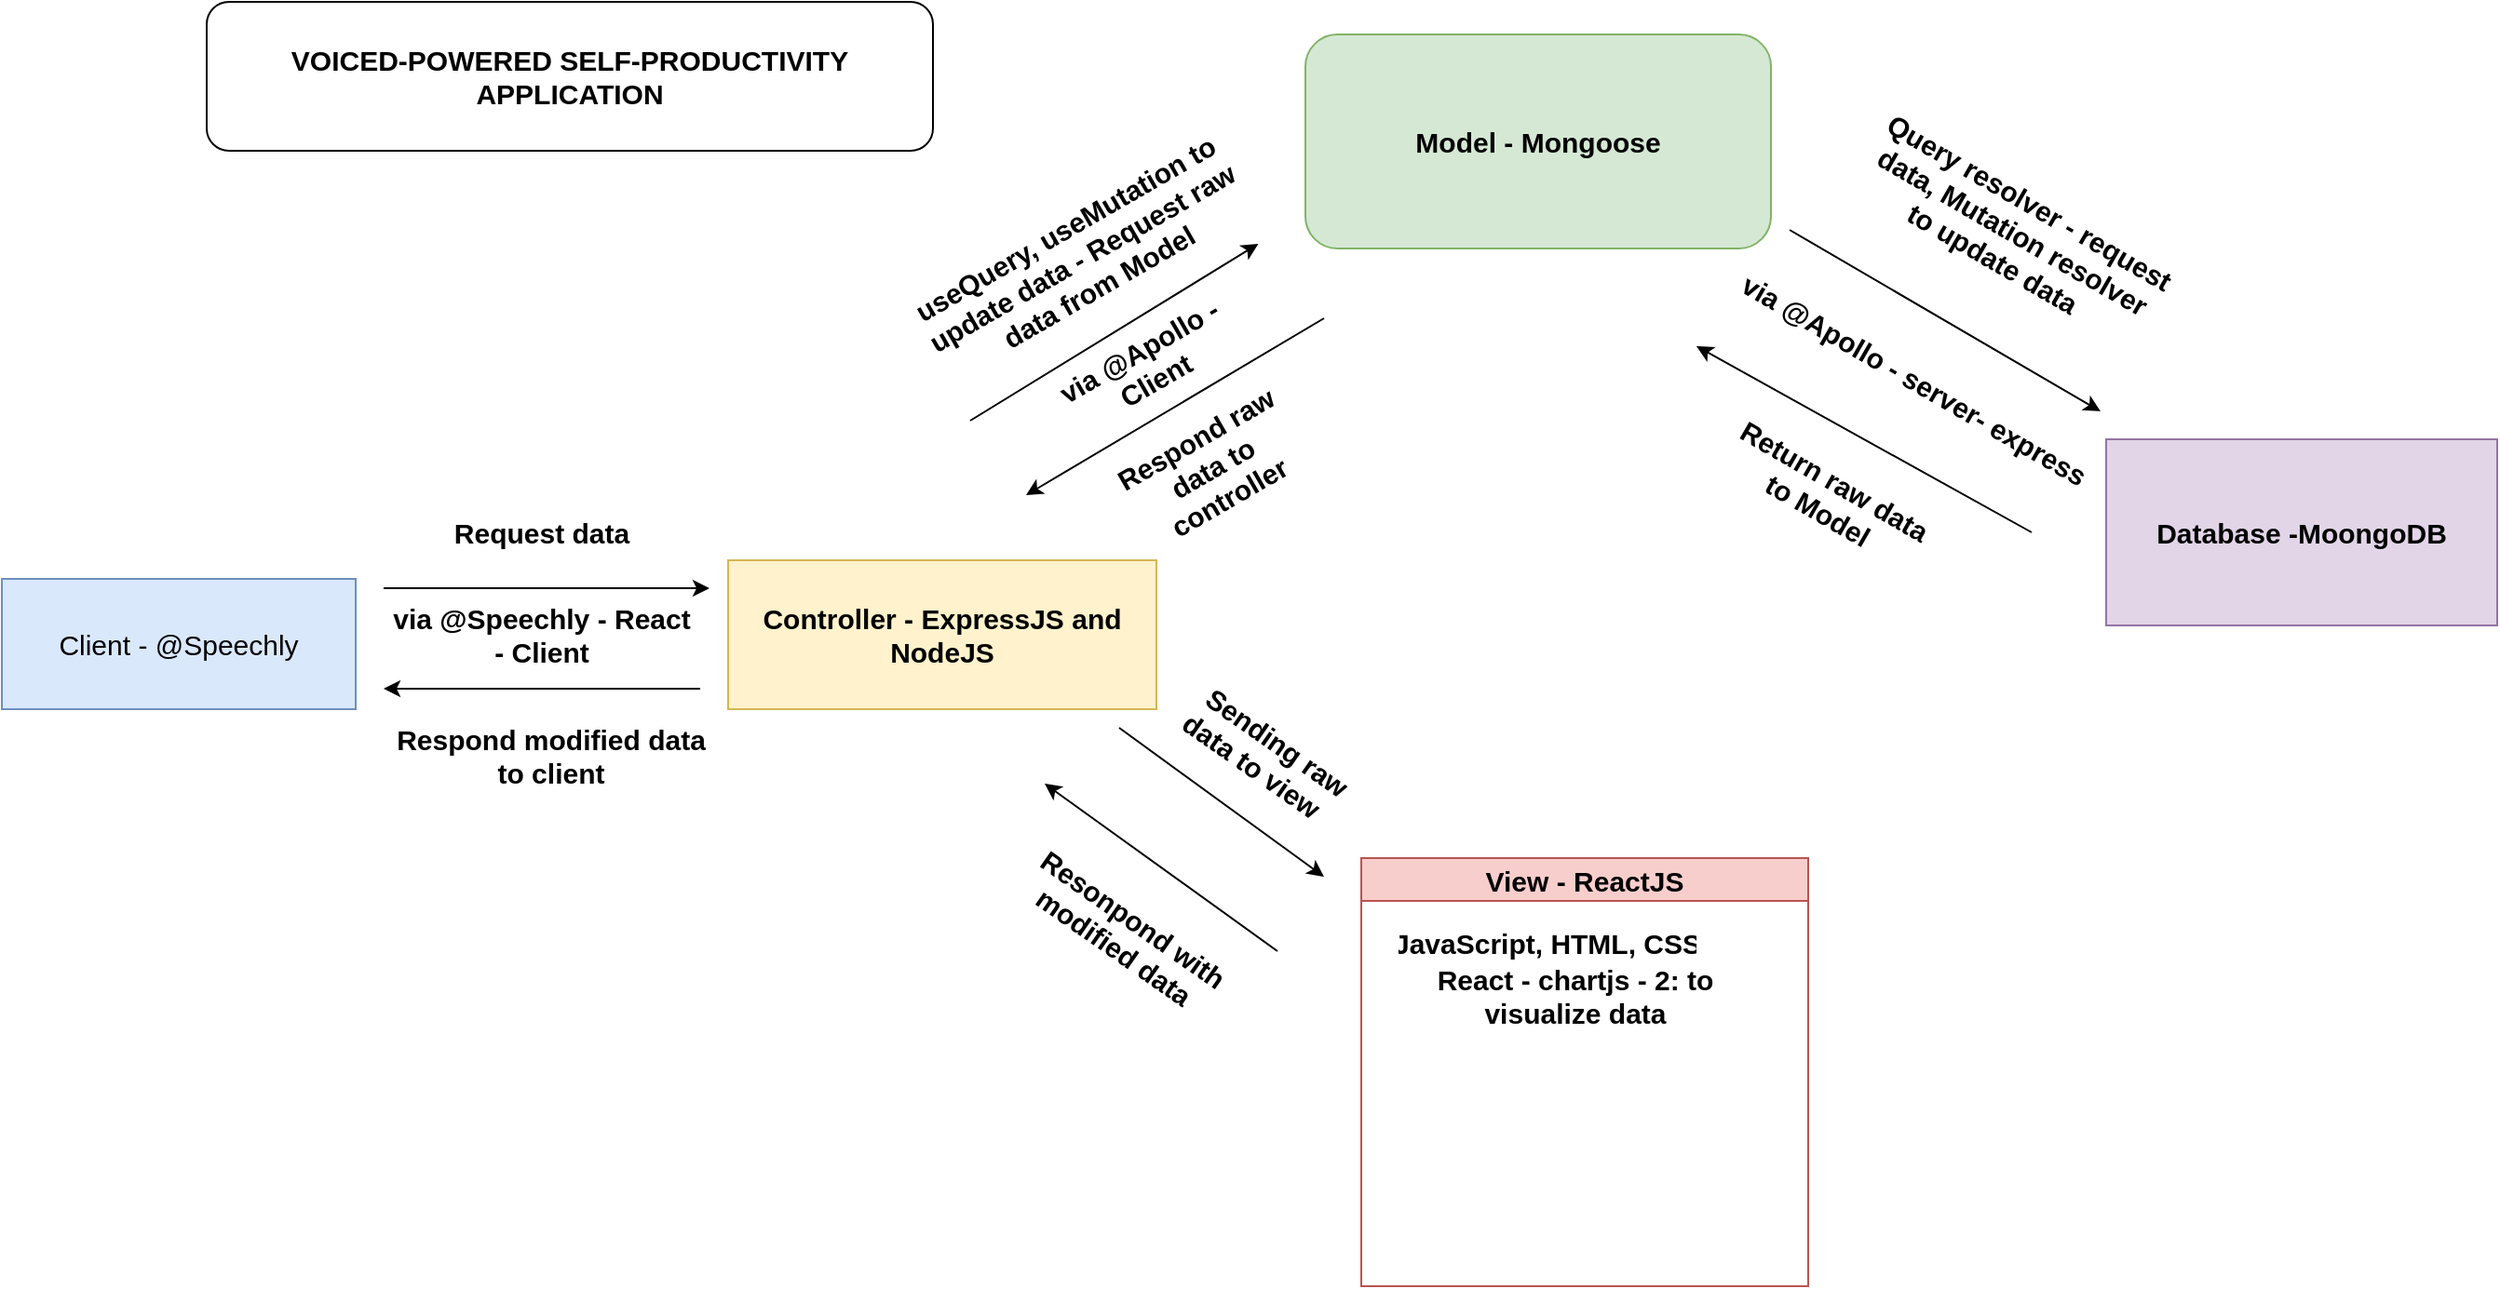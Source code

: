 <mxfile version="15.5.9" type="github">
  <diagram id="mBfj8Z1WwXOkY7Xo1tF7" name="Page-1">
    <mxGraphModel dx="3276" dy="1358" grid="1" gridSize="10" guides="1" tooltips="1" connect="1" arrows="1" fold="1" page="1" pageScale="1" pageWidth="850" pageHeight="1100" math="0" shadow="0">
      <root>
        <mxCell id="0" />
        <mxCell id="1" parent="0" />
        <mxCell id="fSmmvaD_VFtoIKGgGKEK-15" value="View - ReactJS" style="swimlane;align=center;startSize=23;fillColor=#f8cecc;strokeColor=#b85450;swimlaneFillColor=none;fontStyle=1;fontSize=15;" parent="1" vertex="1">
          <mxGeometry x="680" y="510" width="240" height="230" as="geometry" />
        </mxCell>
        <mxCell id="fSmmvaD_VFtoIKGgGKEK-16" value="JavaScript, HTML, CSS" style="text;strokeColor=none;fillColor=none;align=center;verticalAlign=middle;spacingLeft=4;spacingRight=4;overflow=hidden;points=[[0,0.5],[1,0.5]];portConstraint=eastwest;rotatable=0;fontSize=15;fontStyle=1" parent="fSmmvaD_VFtoIKGgGKEK-15" vertex="1">
          <mxGeometry x="15" y="30" width="170" height="30" as="geometry" />
        </mxCell>
        <mxCell id="1hfYZ1iNuW0zuiRspNUj-5" value="React - chartjs - 2: to visualize data" style="text;html=1;strokeColor=none;fillColor=none;align=center;verticalAlign=middle;whiteSpace=wrap;rounded=0;fontSize=15;fontStyle=1" parent="fSmmvaD_VFtoIKGgGKEK-15" vertex="1">
          <mxGeometry x="15" y="60" width="200" height="28.17" as="geometry" />
        </mxCell>
        <mxCell id="fSmmvaD_VFtoIKGgGKEK-34" value="&lt;font style=&quot;font-size: 15px;&quot;&gt;Request data&lt;/font&gt;" style="text;html=1;strokeColor=none;fillColor=none;align=center;verticalAlign=middle;whiteSpace=wrap;rounded=0;fontStyle=1;fontSize=15;" parent="1" vertex="1">
          <mxGeometry x="190" y="320" width="100" height="30" as="geometry" />
        </mxCell>
        <mxCell id="fSmmvaD_VFtoIKGgGKEK-35" value="&lt;font style=&quot;font-size: 15px;&quot;&gt;Respond modified data to client&lt;/font&gt;" style="text;html=1;strokeColor=none;fillColor=none;align=center;verticalAlign=middle;whiteSpace=wrap;rounded=0;fontStyle=1;fontSize=15;" parent="1" vertex="1">
          <mxGeometry x="160" y="430" width="170" height="50" as="geometry" />
        </mxCell>
        <mxCell id="fSmmvaD_VFtoIKGgGKEK-40" value="&lt;font style=&quot;font-size: 15px;&quot;&gt;useQuery, useMutation to update data - Request raw data from Model&lt;/font&gt;" style="text;html=1;strokeColor=none;fillColor=none;align=center;verticalAlign=middle;whiteSpace=wrap;rounded=0;rotation=-30;fontStyle=1;fontSize=15;" parent="1" vertex="1">
          <mxGeometry x="425" y="165.84" width="210" height="42.5" as="geometry" />
        </mxCell>
        <mxCell id="fSmmvaD_VFtoIKGgGKEK-41" value="&lt;font style=&quot;font-size: 15px;&quot;&gt;Respond raw data to controller&lt;/font&gt;" style="text;html=1;strokeColor=none;fillColor=none;align=center;verticalAlign=middle;whiteSpace=wrap;rounded=0;rotation=-30;fontStyle=1;fontSize=15;" parent="1" vertex="1">
          <mxGeometry x="540" y="285" width="120" height="30" as="geometry" />
        </mxCell>
        <mxCell id="fSmmvaD_VFtoIKGgGKEK-53" value="&lt;font style=&quot;font-size: 15px;&quot;&gt;Sending raw data to view&amp;nbsp;&amp;nbsp;&lt;/font&gt;" style="text;html=1;strokeColor=none;fillColor=none;align=center;verticalAlign=middle;whiteSpace=wrap;rounded=0;rotation=35;fontStyle=1;fontSize=15;" parent="1" vertex="1">
          <mxGeometry x="570" y="440" width="120" height="30" as="geometry" />
        </mxCell>
        <mxCell id="fSmmvaD_VFtoIKGgGKEK-54" value="&lt;font style=&quot;font-size: 15px;&quot;&gt;Resonpond with modified data&lt;/font&gt;" style="text;html=1;strokeColor=none;fillColor=none;align=center;verticalAlign=middle;whiteSpace=wrap;rounded=0;rotation=35;fontStyle=1;fontSize=15;" parent="1" vertex="1">
          <mxGeometry x="480" y="528" width="145" height="44.63" as="geometry" />
        </mxCell>
        <mxCell id="fSmmvaD_VFtoIKGgGKEK-56" value="&lt;span style=&quot;font-size: 15px;&quot;&gt;Query resolver - request data, Mutation resolver to update data&amp;nbsp;&lt;/span&gt;" style="text;html=1;strokeColor=none;fillColor=none;align=center;verticalAlign=middle;whiteSpace=wrap;rounded=0;rotation=30;fontStyle=1;fontSize=15;" parent="1" vertex="1">
          <mxGeometry x="940" y="138.34" width="180" height="70" as="geometry" />
        </mxCell>
        <mxCell id="fSmmvaD_VFtoIKGgGKEK-60" value="&lt;span style=&quot;font-size: 15px;&quot;&gt;Return raw data to Model&lt;/span&gt;" style="text;html=1;strokeColor=none;fillColor=none;align=center;verticalAlign=middle;whiteSpace=wrap;rounded=0;rotation=30;fontStyle=1;fontSize=15;" parent="1" vertex="1">
          <mxGeometry x="870" y="300" width="120" height="30" as="geometry" />
        </mxCell>
        <mxCell id="fSmmvaD_VFtoIKGgGKEK-64" value="&lt;span style=&quot;font-size: 15px;&quot;&gt;VOICED-POWERED SELF-PRODUCTIVITY APPLICATION&lt;br style=&quot;font-size: 15px;&quot;&gt;&lt;/span&gt;" style="rounded=1;whiteSpace=wrap;html=1;align=center;fontStyle=1;fontSize=15;" parent="1" vertex="1">
          <mxGeometry x="60" y="50" width="390" height="80" as="geometry" />
        </mxCell>
        <mxCell id="1hfYZ1iNuW0zuiRspNUj-1" value="&lt;font style=&quot;font-size: 15px;&quot;&gt;via @Apollo - server- express&lt;/font&gt;" style="text;html=1;strokeColor=none;fillColor=none;align=center;verticalAlign=middle;whiteSpace=wrap;rounded=0;rotation=30;fontStyle=1;fontSize=15;" parent="1" vertex="1">
          <mxGeometry x="870" y="230" width="215.31" height="45" as="geometry" />
        </mxCell>
        <mxCell id="1hfYZ1iNuW0zuiRspNUj-2" value="Database -MoongoDB" style="rounded=0;whiteSpace=wrap;html=1;fontSize=15;fillColor=#e1d5e7;strokeColor=#9673a6;align=center;fontStyle=1" parent="1" vertex="1">
          <mxGeometry x="1080" y="285" width="210" height="100" as="geometry" />
        </mxCell>
        <mxCell id="1hfYZ1iNuW0zuiRspNUj-3" value="Model - Mongoose" style="rounded=1;whiteSpace=wrap;html=1;fontSize=15;fillColor=#d5e8d4;strokeColor=#82b366;align=center;fontStyle=1" parent="1" vertex="1">
          <mxGeometry x="650" y="67.5" width="250" height="115" as="geometry" />
        </mxCell>
        <mxCell id="1hfYZ1iNuW0zuiRspNUj-4" value="Controller - ExpressJS and NodeJS" style="rounded=0;whiteSpace=wrap;html=1;fontSize=15;fillColor=#fff2cc;strokeColor=#d6b656;align=center;fontStyle=1" parent="1" vertex="1">
          <mxGeometry x="340" y="350" width="230" height="80" as="geometry" />
        </mxCell>
        <mxCell id="1hfYZ1iNuW0zuiRspNUj-7" value="via @Speechly - React - Client" style="text;html=1;strokeColor=none;fillColor=none;align=center;verticalAlign=middle;whiteSpace=wrap;rounded=0;fontSize=15;fontStyle=1" parent="1" vertex="1">
          <mxGeometry x="155" y="375" width="170" height="30" as="geometry" />
        </mxCell>
        <mxCell id="1hfYZ1iNuW0zuiRspNUj-8" value="via @Apollo - Client" style="text;html=1;strokeColor=none;fillColor=none;align=center;verticalAlign=middle;whiteSpace=wrap;rounded=0;fontSize=15;rotation=-30;fontStyle=1" parent="1" vertex="1">
          <mxGeometry x="495" y="230" width="140" height="30" as="geometry" />
        </mxCell>
        <mxCell id="1hfYZ1iNuW0zuiRspNUj-9" value="" style="endArrow=classic;html=1;rounded=0;fontSize=15;align=center;fontStyle=1" parent="1" edge="1">
          <mxGeometry width="50" height="50" relative="1" as="geometry">
            <mxPoint x="155" y="365" as="sourcePoint" />
            <mxPoint x="330" y="365" as="targetPoint" />
          </mxGeometry>
        </mxCell>
        <mxCell id="1hfYZ1iNuW0zuiRspNUj-10" value="Client - @Speechly" style="rounded=0;whiteSpace=wrap;html=1;fontSize=15;align=center;fillColor=#dae8fc;strokeColor=#6c8ebf;" parent="1" vertex="1">
          <mxGeometry x="-50" y="360" width="190" height="70" as="geometry" />
        </mxCell>
        <mxCell id="TKUSJeFmJsmfuXG0rJJP-1" value="" style="endArrow=classic;html=1;rounded=0;fontSize=15;align=center;fontStyle=1" parent="1" edge="1">
          <mxGeometry width="50" height="50" relative="1" as="geometry">
            <mxPoint x="325" y="419" as="sourcePoint" />
            <mxPoint x="155" y="419" as="targetPoint" />
          </mxGeometry>
        </mxCell>
        <mxCell id="TKUSJeFmJsmfuXG0rJJP-2" value="" style="endArrow=classic;html=1;rounded=0;fontSize=15;align=center;fontStyle=1" parent="1" edge="1">
          <mxGeometry width="50" height="50" relative="1" as="geometry">
            <mxPoint x="550" y="440" as="sourcePoint" />
            <mxPoint x="660" y="520" as="targetPoint" />
          </mxGeometry>
        </mxCell>
        <mxCell id="TKUSJeFmJsmfuXG0rJJP-4" value="" style="endArrow=classic;html=1;rounded=0;fontSize=15;align=center;fontStyle=1" parent="1" edge="1">
          <mxGeometry width="50" height="50" relative="1" as="geometry">
            <mxPoint x="635" y="560" as="sourcePoint" />
            <mxPoint x="510" y="470" as="targetPoint" />
          </mxGeometry>
        </mxCell>
        <mxCell id="TKUSJeFmJsmfuXG0rJJP-5" value="" style="endArrow=classic;html=1;rounded=0;fontSize=15;align=center;fontStyle=1" parent="1" edge="1">
          <mxGeometry width="50" height="50" relative="1" as="geometry">
            <mxPoint x="470" y="275" as="sourcePoint" />
            <mxPoint x="624.71" y="180" as="targetPoint" />
          </mxGeometry>
        </mxCell>
        <mxCell id="TKUSJeFmJsmfuXG0rJJP-6" value="" style="endArrow=classic;html=1;rounded=0;fontSize=15;align=center;fontStyle=1" parent="1" edge="1">
          <mxGeometry width="50" height="50" relative="1" as="geometry">
            <mxPoint x="660" y="220" as="sourcePoint" />
            <mxPoint x="500" y="315" as="targetPoint" />
          </mxGeometry>
        </mxCell>
        <mxCell id="TKUSJeFmJsmfuXG0rJJP-7" value="" style="endArrow=classic;html=1;rounded=0;fontSize=15;align=center;fontStyle=1" parent="1" edge="1">
          <mxGeometry width="50" height="50" relative="1" as="geometry">
            <mxPoint x="910" y="172.5" as="sourcePoint" />
            <mxPoint x="1077" y="270" as="targetPoint" />
          </mxGeometry>
        </mxCell>
        <mxCell id="TKUSJeFmJsmfuXG0rJJP-8" value="" style="endArrow=classic;html=1;rounded=0;fontSize=15;align=center;fontStyle=1" parent="1" edge="1">
          <mxGeometry width="50" height="50" relative="1" as="geometry">
            <mxPoint x="1040" y="335" as="sourcePoint" />
            <mxPoint x="860" y="235" as="targetPoint" />
          </mxGeometry>
        </mxCell>
      </root>
    </mxGraphModel>
  </diagram>
</mxfile>
